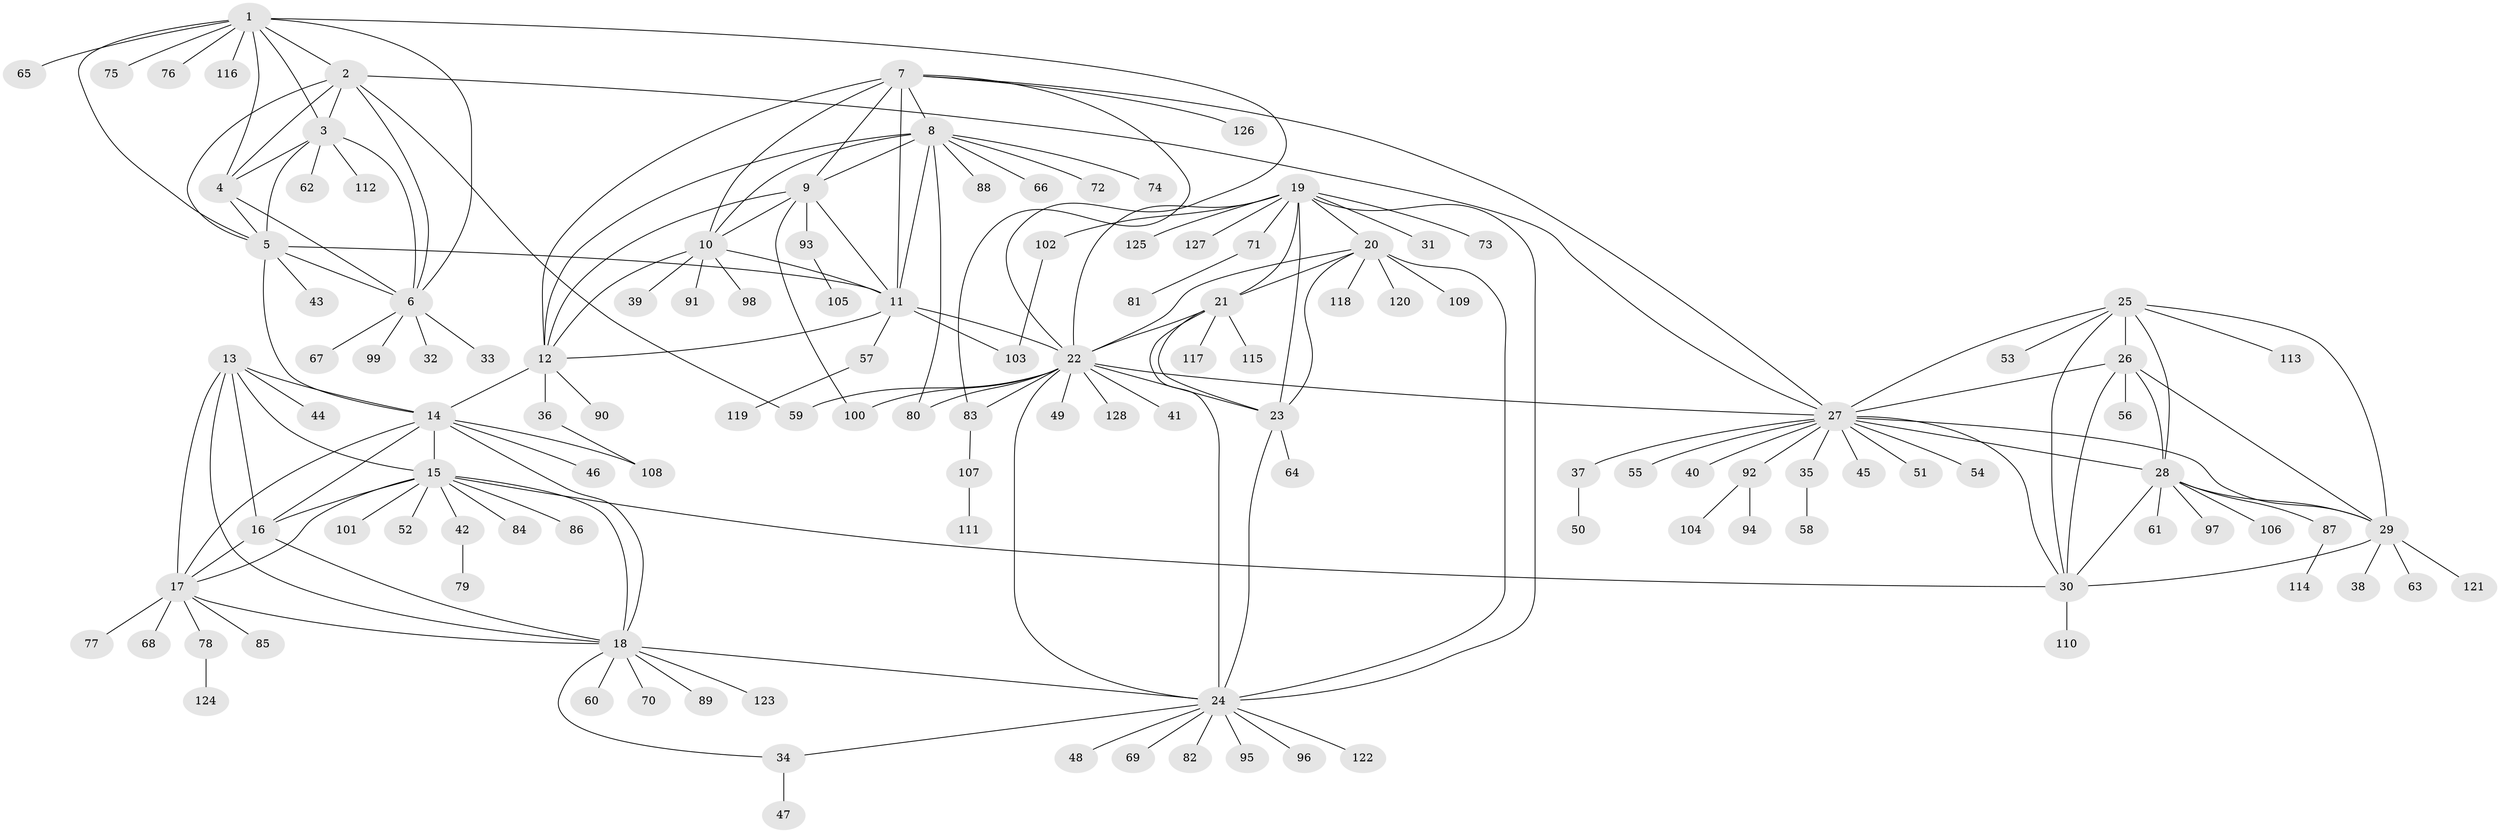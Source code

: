 // Generated by graph-tools (version 1.1) at 2025/54/03/09/25 04:54:13]
// undirected, 128 vertices, 190 edges
graph export_dot {
graph [start="1"]
  node [color=gray90,style=filled];
  1;
  2;
  3;
  4;
  5;
  6;
  7;
  8;
  9;
  10;
  11;
  12;
  13;
  14;
  15;
  16;
  17;
  18;
  19;
  20;
  21;
  22;
  23;
  24;
  25;
  26;
  27;
  28;
  29;
  30;
  31;
  32;
  33;
  34;
  35;
  36;
  37;
  38;
  39;
  40;
  41;
  42;
  43;
  44;
  45;
  46;
  47;
  48;
  49;
  50;
  51;
  52;
  53;
  54;
  55;
  56;
  57;
  58;
  59;
  60;
  61;
  62;
  63;
  64;
  65;
  66;
  67;
  68;
  69;
  70;
  71;
  72;
  73;
  74;
  75;
  76;
  77;
  78;
  79;
  80;
  81;
  82;
  83;
  84;
  85;
  86;
  87;
  88;
  89;
  90;
  91;
  92;
  93;
  94;
  95;
  96;
  97;
  98;
  99;
  100;
  101;
  102;
  103;
  104;
  105;
  106;
  107;
  108;
  109;
  110;
  111;
  112;
  113;
  114;
  115;
  116;
  117;
  118;
  119;
  120;
  121;
  122;
  123;
  124;
  125;
  126;
  127;
  128;
  1 -- 2;
  1 -- 3;
  1 -- 4;
  1 -- 5;
  1 -- 6;
  1 -- 22;
  1 -- 65;
  1 -- 75;
  1 -- 76;
  1 -- 116;
  2 -- 3;
  2 -- 4;
  2 -- 5;
  2 -- 6;
  2 -- 27;
  2 -- 59;
  3 -- 4;
  3 -- 5;
  3 -- 6;
  3 -- 62;
  3 -- 112;
  4 -- 5;
  4 -- 6;
  5 -- 6;
  5 -- 11;
  5 -- 14;
  5 -- 43;
  6 -- 32;
  6 -- 33;
  6 -- 67;
  6 -- 99;
  7 -- 8;
  7 -- 9;
  7 -- 10;
  7 -- 11;
  7 -- 12;
  7 -- 27;
  7 -- 83;
  7 -- 126;
  8 -- 9;
  8 -- 10;
  8 -- 11;
  8 -- 12;
  8 -- 66;
  8 -- 72;
  8 -- 74;
  8 -- 80;
  8 -- 88;
  9 -- 10;
  9 -- 11;
  9 -- 12;
  9 -- 93;
  9 -- 100;
  10 -- 11;
  10 -- 12;
  10 -- 39;
  10 -- 91;
  10 -- 98;
  11 -- 12;
  11 -- 22;
  11 -- 57;
  11 -- 103;
  12 -- 14;
  12 -- 36;
  12 -- 90;
  13 -- 14;
  13 -- 15;
  13 -- 16;
  13 -- 17;
  13 -- 18;
  13 -- 44;
  14 -- 15;
  14 -- 16;
  14 -- 17;
  14 -- 18;
  14 -- 46;
  14 -- 108;
  15 -- 16;
  15 -- 17;
  15 -- 18;
  15 -- 30;
  15 -- 42;
  15 -- 52;
  15 -- 84;
  15 -- 86;
  15 -- 101;
  16 -- 17;
  16 -- 18;
  17 -- 18;
  17 -- 68;
  17 -- 77;
  17 -- 78;
  17 -- 85;
  18 -- 24;
  18 -- 34;
  18 -- 60;
  18 -- 70;
  18 -- 89;
  18 -- 123;
  19 -- 20;
  19 -- 21;
  19 -- 22;
  19 -- 23;
  19 -- 24;
  19 -- 31;
  19 -- 71;
  19 -- 73;
  19 -- 102;
  19 -- 125;
  19 -- 127;
  20 -- 21;
  20 -- 22;
  20 -- 23;
  20 -- 24;
  20 -- 109;
  20 -- 118;
  20 -- 120;
  21 -- 22;
  21 -- 23;
  21 -- 24;
  21 -- 115;
  21 -- 117;
  22 -- 23;
  22 -- 24;
  22 -- 27;
  22 -- 41;
  22 -- 49;
  22 -- 59;
  22 -- 80;
  22 -- 83;
  22 -- 100;
  22 -- 128;
  23 -- 24;
  23 -- 64;
  24 -- 34;
  24 -- 48;
  24 -- 69;
  24 -- 82;
  24 -- 95;
  24 -- 96;
  24 -- 122;
  25 -- 26;
  25 -- 27;
  25 -- 28;
  25 -- 29;
  25 -- 30;
  25 -- 53;
  25 -- 113;
  26 -- 27;
  26 -- 28;
  26 -- 29;
  26 -- 30;
  26 -- 56;
  27 -- 28;
  27 -- 29;
  27 -- 30;
  27 -- 35;
  27 -- 37;
  27 -- 40;
  27 -- 45;
  27 -- 51;
  27 -- 54;
  27 -- 55;
  27 -- 92;
  28 -- 29;
  28 -- 30;
  28 -- 61;
  28 -- 87;
  28 -- 97;
  28 -- 106;
  29 -- 30;
  29 -- 38;
  29 -- 63;
  29 -- 121;
  30 -- 110;
  34 -- 47;
  35 -- 58;
  36 -- 108;
  37 -- 50;
  42 -- 79;
  57 -- 119;
  71 -- 81;
  78 -- 124;
  83 -- 107;
  87 -- 114;
  92 -- 94;
  92 -- 104;
  93 -- 105;
  102 -- 103;
  107 -- 111;
}
